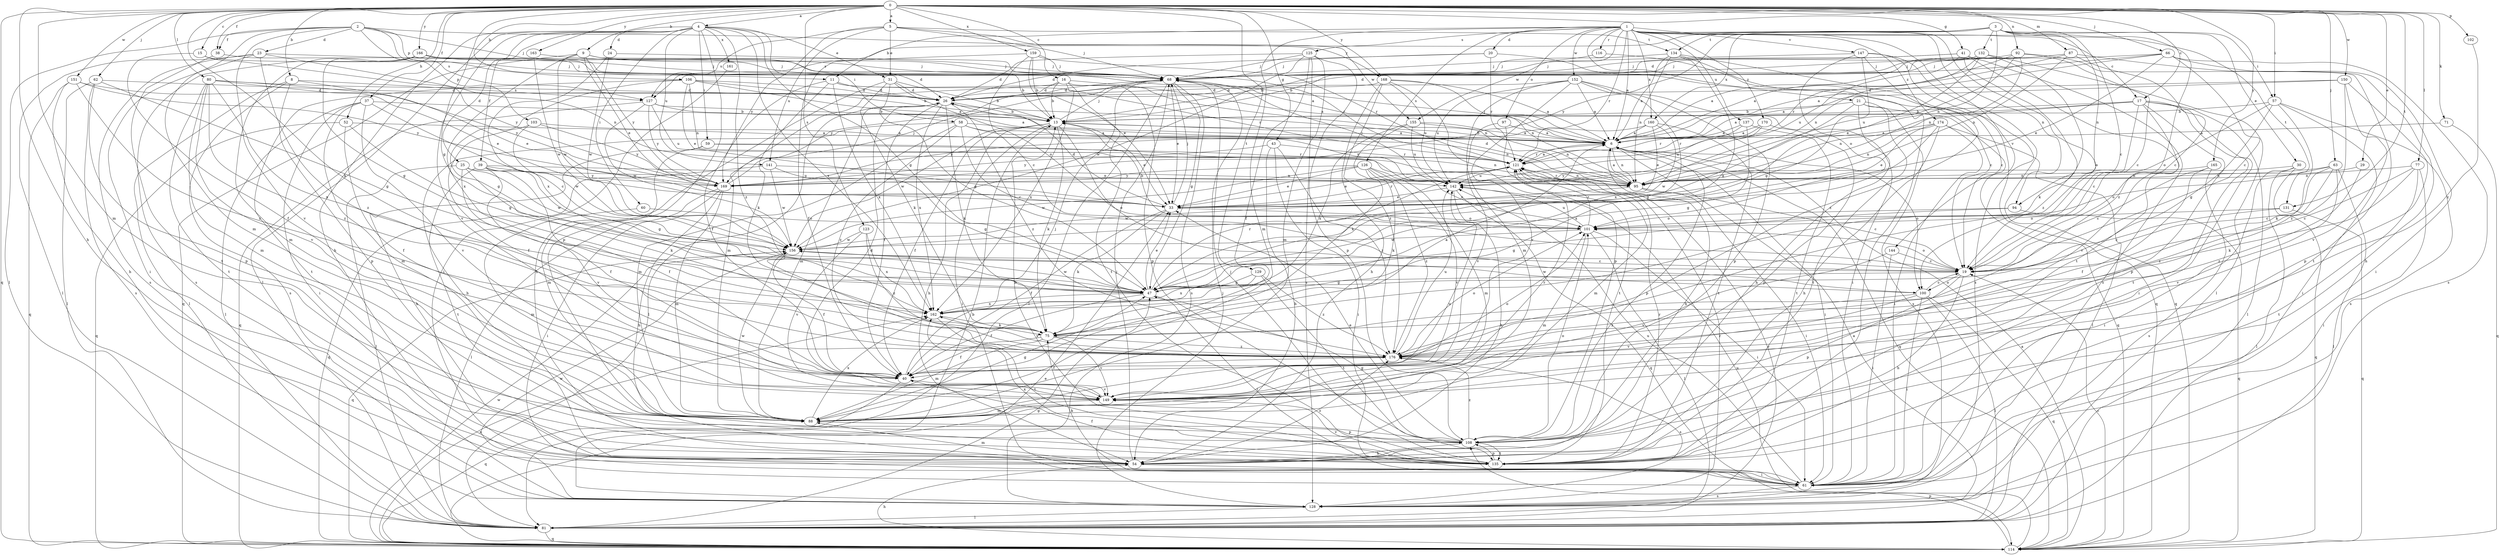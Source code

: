 strict digraph  {
0;
1;
2;
3;
4;
5;
6;
8;
9;
11;
13;
15;
16;
17;
19;
20;
21;
23;
24;
25;
26;
29;
30;
31;
33;
37;
38;
39;
40;
41;
43;
47;
52;
54;
57;
58;
59;
60;
61;
62;
63;
66;
68;
71;
75;
77;
80;
81;
87;
88;
92;
94;
95;
97;
100;
101;
102;
103;
106;
108;
114;
116;
121;
123;
125;
126;
127;
128;
129;
131;
132;
134;
135;
137;
141;
142;
144;
147;
149;
150;
151;
152;
155;
156;
159;
160;
161;
162;
163;
165;
166;
168;
169;
170;
174;
176;
0 -> 4  [label=a];
0 -> 5  [label=a];
0 -> 8  [label=b];
0 -> 9  [label=b];
0 -> 11  [label=b];
0 -> 15  [label=c];
0 -> 16  [label=c];
0 -> 17  [label=c];
0 -> 29  [label=e];
0 -> 37  [label=f];
0 -> 38  [label=f];
0 -> 41  [label=g];
0 -> 43  [label=g];
0 -> 47  [label=g];
0 -> 52  [label=h];
0 -> 54  [label=h];
0 -> 57  [label=i];
0 -> 62  [label=j];
0 -> 63  [label=j];
0 -> 66  [label=j];
0 -> 71  [label=k];
0 -> 75  [label=k];
0 -> 77  [label=l];
0 -> 80  [label=l];
0 -> 87  [label=m];
0 -> 88  [label=m];
0 -> 92  [label=n];
0 -> 102  [label=p];
0 -> 114  [label=q];
0 -> 123  [label=s];
0 -> 129  [label=t];
0 -> 131  [label=t];
0 -> 150  [label=w];
0 -> 151  [label=w];
0 -> 159  [label=x];
0 -> 163  [label=y];
0 -> 165  [label=y];
0 -> 166  [label=y];
0 -> 168  [label=y];
1 -> 6  [label=a];
1 -> 11  [label=b];
1 -> 17  [label=c];
1 -> 20  [label=d];
1 -> 21  [label=d];
1 -> 88  [label=m];
1 -> 94  [label=n];
1 -> 97  [label=o];
1 -> 100  [label=o];
1 -> 116  [label=r];
1 -> 121  [label=r];
1 -> 125  [label=s];
1 -> 126  [label=s];
1 -> 131  [label=t];
1 -> 137  [label=u];
1 -> 144  [label=v];
1 -> 147  [label=v];
1 -> 152  [label=w];
1 -> 155  [label=w];
1 -> 160  [label=x];
1 -> 170  [label=z];
1 -> 174  [label=z];
2 -> 23  [label=d];
2 -> 38  [label=f];
2 -> 68  [label=j];
2 -> 81  [label=l];
2 -> 88  [label=m];
2 -> 103  [label=p];
2 -> 106  [label=p];
2 -> 127  [label=s];
2 -> 149  [label=v];
2 -> 168  [label=y];
3 -> 19  [label=c];
3 -> 30  [label=e];
3 -> 57  [label=i];
3 -> 94  [label=n];
3 -> 95  [label=n];
3 -> 127  [label=s];
3 -> 132  [label=t];
3 -> 134  [label=t];
3 -> 160  [label=x];
3 -> 169  [label=y];
3 -> 176  [label=z];
4 -> 24  [label=d];
4 -> 25  [label=d];
4 -> 31  [label=e];
4 -> 39  [label=f];
4 -> 47  [label=g];
4 -> 54  [label=h];
4 -> 58  [label=i];
4 -> 59  [label=i];
4 -> 60  [label=i];
4 -> 81  [label=l];
4 -> 108  [label=p];
4 -> 141  [label=u];
4 -> 149  [label=v];
4 -> 161  [label=x];
4 -> 162  [label=x];
4 -> 176  [label=z];
5 -> 31  [label=e];
5 -> 68  [label=j];
5 -> 127  [label=s];
5 -> 134  [label=t];
5 -> 141  [label=u];
5 -> 155  [label=w];
5 -> 169  [label=y];
6 -> 13  [label=b];
6 -> 54  [label=h];
6 -> 61  [label=i];
6 -> 68  [label=j];
6 -> 95  [label=n];
6 -> 100  [label=o];
6 -> 108  [label=p];
6 -> 114  [label=q];
6 -> 121  [label=r];
8 -> 33  [label=e];
8 -> 81  [label=l];
8 -> 108  [label=p];
8 -> 127  [label=s];
8 -> 128  [label=s];
9 -> 13  [label=b];
9 -> 33  [label=e];
9 -> 68  [label=j];
9 -> 114  [label=q];
9 -> 121  [label=r];
9 -> 156  [label=w];
9 -> 162  [label=x];
9 -> 169  [label=y];
11 -> 26  [label=d];
11 -> 40  [label=f];
11 -> 75  [label=k];
11 -> 95  [label=n];
11 -> 121  [label=r];
11 -> 162  [label=x];
13 -> 6  [label=a];
13 -> 33  [label=e];
13 -> 40  [label=f];
13 -> 54  [label=h];
13 -> 61  [label=i];
13 -> 68  [label=j];
13 -> 75  [label=k];
13 -> 100  [label=o];
13 -> 156  [label=w];
15 -> 40  [label=f];
15 -> 68  [label=j];
15 -> 169  [label=y];
16 -> 6  [label=a];
16 -> 13  [label=b];
16 -> 26  [label=d];
16 -> 88  [label=m];
16 -> 108  [label=p];
16 -> 135  [label=t];
16 -> 162  [label=x];
17 -> 6  [label=a];
17 -> 13  [label=b];
17 -> 19  [label=c];
17 -> 61  [label=i];
17 -> 81  [label=l];
17 -> 95  [label=n];
17 -> 108  [label=p];
17 -> 135  [label=t];
17 -> 149  [label=v];
19 -> 47  [label=g];
19 -> 54  [label=h];
19 -> 100  [label=o];
19 -> 101  [label=o];
19 -> 108  [label=p];
20 -> 19  [label=c];
20 -> 26  [label=d];
20 -> 68  [label=j];
20 -> 121  [label=r];
21 -> 13  [label=b];
21 -> 47  [label=g];
21 -> 54  [label=h];
21 -> 114  [label=q];
21 -> 128  [label=s];
21 -> 135  [label=t];
23 -> 61  [label=i];
23 -> 68  [label=j];
23 -> 81  [label=l];
23 -> 95  [label=n];
23 -> 128  [label=s];
23 -> 176  [label=z];
24 -> 68  [label=j];
24 -> 156  [label=w];
24 -> 162  [label=x];
25 -> 40  [label=f];
25 -> 75  [label=k];
25 -> 81  [label=l];
25 -> 142  [label=u];
25 -> 156  [label=w];
26 -> 13  [label=b];
26 -> 40  [label=f];
26 -> 75  [label=k];
26 -> 81  [label=l];
26 -> 88  [label=m];
26 -> 162  [label=x];
26 -> 176  [label=z];
29 -> 95  [label=n];
29 -> 176  [label=z];
30 -> 61  [label=i];
30 -> 81  [label=l];
30 -> 95  [label=n];
30 -> 114  [label=q];
31 -> 13  [label=b];
31 -> 26  [label=d];
31 -> 47  [label=g];
31 -> 54  [label=h];
31 -> 75  [label=k];
31 -> 101  [label=o];
33 -> 26  [label=d];
33 -> 40  [label=f];
33 -> 68  [label=j];
33 -> 75  [label=k];
33 -> 101  [label=o];
33 -> 121  [label=r];
37 -> 13  [label=b];
37 -> 19  [label=c];
37 -> 61  [label=i];
37 -> 81  [label=l];
37 -> 88  [label=m];
37 -> 149  [label=v];
38 -> 68  [label=j];
38 -> 135  [label=t];
39 -> 40  [label=f];
39 -> 47  [label=g];
39 -> 95  [label=n];
39 -> 135  [label=t];
39 -> 149  [label=v];
39 -> 169  [label=y];
40 -> 68  [label=j];
40 -> 101  [label=o];
40 -> 114  [label=q];
40 -> 149  [label=v];
41 -> 13  [label=b];
41 -> 68  [label=j];
41 -> 128  [label=s];
41 -> 135  [label=t];
41 -> 142  [label=u];
41 -> 176  [label=z];
43 -> 54  [label=h];
43 -> 61  [label=i];
43 -> 121  [label=r];
43 -> 169  [label=y];
43 -> 176  [label=z];
47 -> 33  [label=e];
47 -> 40  [label=f];
47 -> 61  [label=i];
47 -> 121  [label=r];
47 -> 156  [label=w];
47 -> 162  [label=x];
52 -> 6  [label=a];
52 -> 40  [label=f];
52 -> 47  [label=g];
52 -> 114  [label=q];
54 -> 61  [label=i];
54 -> 68  [label=j];
54 -> 88  [label=m];
54 -> 176  [label=z];
57 -> 13  [label=b];
57 -> 47  [label=g];
57 -> 61  [label=i];
57 -> 75  [label=k];
57 -> 101  [label=o];
57 -> 128  [label=s];
58 -> 6  [label=a];
58 -> 19  [label=c];
58 -> 54  [label=h];
58 -> 88  [label=m];
58 -> 95  [label=n];
58 -> 142  [label=u];
58 -> 176  [label=z];
59 -> 54  [label=h];
59 -> 88  [label=m];
59 -> 95  [label=n];
59 -> 121  [label=r];
60 -> 88  [label=m];
60 -> 101  [label=o];
61 -> 75  [label=k];
61 -> 128  [label=s];
61 -> 142  [label=u];
62 -> 26  [label=d];
62 -> 47  [label=g];
62 -> 81  [label=l];
62 -> 108  [label=p];
62 -> 128  [label=s];
63 -> 19  [label=c];
63 -> 81  [label=l];
63 -> 95  [label=n];
63 -> 101  [label=o];
63 -> 149  [label=v];
63 -> 176  [label=z];
66 -> 6  [label=a];
66 -> 19  [label=c];
66 -> 26  [label=d];
66 -> 33  [label=e];
66 -> 61  [label=i];
66 -> 68  [label=j];
66 -> 128  [label=s];
68 -> 26  [label=d];
68 -> 33  [label=e];
68 -> 47  [label=g];
68 -> 81  [label=l];
68 -> 128  [label=s];
68 -> 169  [label=y];
71 -> 6  [label=a];
71 -> 114  [label=q];
75 -> 6  [label=a];
75 -> 40  [label=f];
75 -> 88  [label=m];
75 -> 149  [label=v];
75 -> 176  [label=z];
77 -> 19  [label=c];
77 -> 61  [label=i];
77 -> 75  [label=k];
77 -> 95  [label=n];
77 -> 135  [label=t];
80 -> 26  [label=d];
80 -> 33  [label=e];
80 -> 88  [label=m];
80 -> 135  [label=t];
80 -> 149  [label=v];
80 -> 162  [label=x];
80 -> 169  [label=y];
80 -> 176  [label=z];
81 -> 6  [label=a];
81 -> 47  [label=g];
81 -> 114  [label=q];
81 -> 121  [label=r];
87 -> 6  [label=a];
87 -> 13  [label=b];
87 -> 19  [label=c];
87 -> 54  [label=h];
87 -> 68  [label=j];
87 -> 95  [label=n];
88 -> 47  [label=g];
88 -> 108  [label=p];
88 -> 142  [label=u];
88 -> 156  [label=w];
88 -> 162  [label=x];
92 -> 19  [label=c];
92 -> 68  [label=j];
92 -> 95  [label=n];
92 -> 121  [label=r];
92 -> 135  [label=t];
92 -> 142  [label=u];
94 -> 47  [label=g];
94 -> 101  [label=o];
94 -> 114  [label=q];
95 -> 6  [label=a];
95 -> 19  [label=c];
95 -> 26  [label=d];
95 -> 61  [label=i];
95 -> 121  [label=r];
95 -> 156  [label=w];
97 -> 6  [label=a];
97 -> 135  [label=t];
97 -> 149  [label=v];
100 -> 19  [label=c];
100 -> 61  [label=i];
100 -> 81  [label=l];
100 -> 114  [label=q];
100 -> 149  [label=v];
100 -> 156  [label=w];
100 -> 176  [label=z];
101 -> 13  [label=b];
101 -> 61  [label=i];
101 -> 81  [label=l];
101 -> 88  [label=m];
101 -> 121  [label=r];
101 -> 142  [label=u];
101 -> 156  [label=w];
102 -> 176  [label=z];
103 -> 6  [label=a];
103 -> 40  [label=f];
103 -> 156  [label=w];
103 -> 169  [label=y];
106 -> 6  [label=a];
106 -> 13  [label=b];
106 -> 26  [label=d];
106 -> 33  [label=e];
106 -> 47  [label=g];
106 -> 95  [label=n];
106 -> 135  [label=t];
108 -> 13  [label=b];
108 -> 33  [label=e];
108 -> 47  [label=g];
108 -> 54  [label=h];
108 -> 101  [label=o];
108 -> 135  [label=t];
108 -> 176  [label=z];
114 -> 6  [label=a];
114 -> 19  [label=c];
114 -> 33  [label=e];
114 -> 54  [label=h];
114 -> 108  [label=p];
114 -> 142  [label=u];
114 -> 156  [label=w];
114 -> 162  [label=x];
116 -> 19  [label=c];
116 -> 68  [label=j];
121 -> 6  [label=a];
121 -> 33  [label=e];
121 -> 88  [label=m];
121 -> 95  [label=n];
121 -> 142  [label=u];
123 -> 149  [label=v];
123 -> 156  [label=w];
123 -> 162  [label=x];
123 -> 176  [label=z];
125 -> 26  [label=d];
125 -> 40  [label=f];
125 -> 68  [label=j];
125 -> 88  [label=m];
125 -> 108  [label=p];
125 -> 128  [label=s];
125 -> 156  [label=w];
126 -> 33  [label=e];
126 -> 75  [label=k];
126 -> 88  [label=m];
126 -> 101  [label=o];
126 -> 149  [label=v];
126 -> 156  [label=w];
126 -> 169  [label=y];
126 -> 176  [label=z];
127 -> 6  [label=a];
127 -> 13  [label=b];
127 -> 114  [label=q];
127 -> 142  [label=u];
127 -> 156  [label=w];
127 -> 169  [label=y];
128 -> 13  [label=b];
128 -> 68  [label=j];
128 -> 81  [label=l];
128 -> 121  [label=r];
128 -> 156  [label=w];
129 -> 47  [label=g];
129 -> 135  [label=t];
129 -> 162  [label=x];
129 -> 176  [label=z];
131 -> 19  [label=c];
131 -> 101  [label=o];
131 -> 114  [label=q];
132 -> 6  [label=a];
132 -> 33  [label=e];
132 -> 68  [label=j];
132 -> 75  [label=k];
132 -> 81  [label=l];
132 -> 95  [label=n];
134 -> 6  [label=a];
134 -> 47  [label=g];
134 -> 68  [label=j];
134 -> 95  [label=n];
134 -> 114  [label=q];
134 -> 135  [label=t];
135 -> 40  [label=f];
135 -> 68  [label=j];
135 -> 108  [label=p];
135 -> 121  [label=r];
135 -> 149  [label=v];
135 -> 162  [label=x];
137 -> 6  [label=a];
137 -> 121  [label=r];
137 -> 135  [label=t];
137 -> 162  [label=x];
141 -> 47  [label=g];
141 -> 95  [label=n];
141 -> 114  [label=q];
141 -> 156  [label=w];
142 -> 33  [label=e];
142 -> 54  [label=h];
142 -> 68  [label=j];
142 -> 114  [label=q];
144 -> 19  [label=c];
144 -> 61  [label=i];
144 -> 149  [label=v];
147 -> 47  [label=g];
147 -> 68  [label=j];
147 -> 101  [label=o];
147 -> 114  [label=q];
147 -> 128  [label=s];
147 -> 176  [label=z];
149 -> 26  [label=d];
149 -> 88  [label=m];
149 -> 121  [label=r];
150 -> 6  [label=a];
150 -> 26  [label=d];
150 -> 108  [label=p];
150 -> 149  [label=v];
150 -> 176  [label=z];
151 -> 26  [label=d];
151 -> 54  [label=h];
151 -> 114  [label=q];
151 -> 169  [label=y];
151 -> 176  [label=z];
152 -> 6  [label=a];
152 -> 26  [label=d];
152 -> 61  [label=i];
152 -> 88  [label=m];
152 -> 108  [label=p];
152 -> 142  [label=u];
152 -> 149  [label=v];
152 -> 162  [label=x];
155 -> 6  [label=a];
155 -> 75  [label=k];
155 -> 95  [label=n];
155 -> 142  [label=u];
155 -> 162  [label=x];
156 -> 19  [label=c];
156 -> 40  [label=f];
156 -> 114  [label=q];
159 -> 13  [label=b];
159 -> 19  [label=c];
159 -> 33  [label=e];
159 -> 40  [label=f];
159 -> 68  [label=j];
159 -> 121  [label=r];
160 -> 6  [label=a];
160 -> 33  [label=e];
160 -> 135  [label=t];
160 -> 156  [label=w];
160 -> 169  [label=y];
161 -> 61  [label=i];
162 -> 75  [label=k];
162 -> 135  [label=t];
163 -> 68  [label=j];
163 -> 156  [label=w];
165 -> 19  [label=c];
165 -> 40  [label=f];
165 -> 128  [label=s];
165 -> 169  [label=y];
166 -> 6  [label=a];
166 -> 26  [label=d];
166 -> 47  [label=g];
166 -> 68  [label=j];
166 -> 88  [label=m];
166 -> 128  [label=s];
168 -> 6  [label=a];
168 -> 26  [label=d];
168 -> 54  [label=h];
168 -> 95  [label=n];
168 -> 108  [label=p];
168 -> 142  [label=u];
168 -> 176  [label=z];
169 -> 54  [label=h];
169 -> 61  [label=i];
169 -> 68  [label=j];
169 -> 81  [label=l];
169 -> 88  [label=m];
170 -> 6  [label=a];
170 -> 108  [label=p];
170 -> 121  [label=r];
170 -> 142  [label=u];
174 -> 6  [label=a];
174 -> 33  [label=e];
174 -> 47  [label=g];
174 -> 54  [label=h];
174 -> 61  [label=i];
174 -> 81  [label=l];
174 -> 95  [label=n];
176 -> 40  [label=f];
176 -> 101  [label=o];
176 -> 128  [label=s];
176 -> 142  [label=u];
176 -> 162  [label=x];
}
